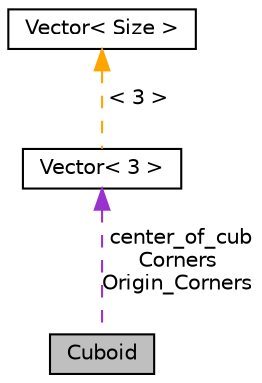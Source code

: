 digraph "Cuboid"
{
 // LATEX_PDF_SIZE
  edge [fontname="Helvetica",fontsize="10",labelfontname="Helvetica",labelfontsize="10"];
  node [fontname="Helvetica",fontsize="10",shape=record];
  Node1 [label="Cuboid",height=0.2,width=0.4,color="black", fillcolor="grey75", style="filled", fontcolor="black",tooltip=" "];
  Node2 -> Node1 [dir="back",color="darkorchid3",fontsize="10",style="dashed",label=" center_of_cub\nCorners\nOrigin_Corners" ,fontname="Helvetica"];
  Node2 [label="Vector\< 3 \>",height=0.2,width=0.4,color="black", fillcolor="white", style="filled",URL="$class_vector.html",tooltip=" "];
  Node3 -> Node2 [dir="back",color="orange",fontsize="10",style="dashed",label=" \< 3 \>" ,fontname="Helvetica"];
  Node3 [label="Vector\< Size \>",height=0.2,width=0.4,color="black", fillcolor="white", style="filled",URL="$class_vector.html",tooltip=" "];
}

